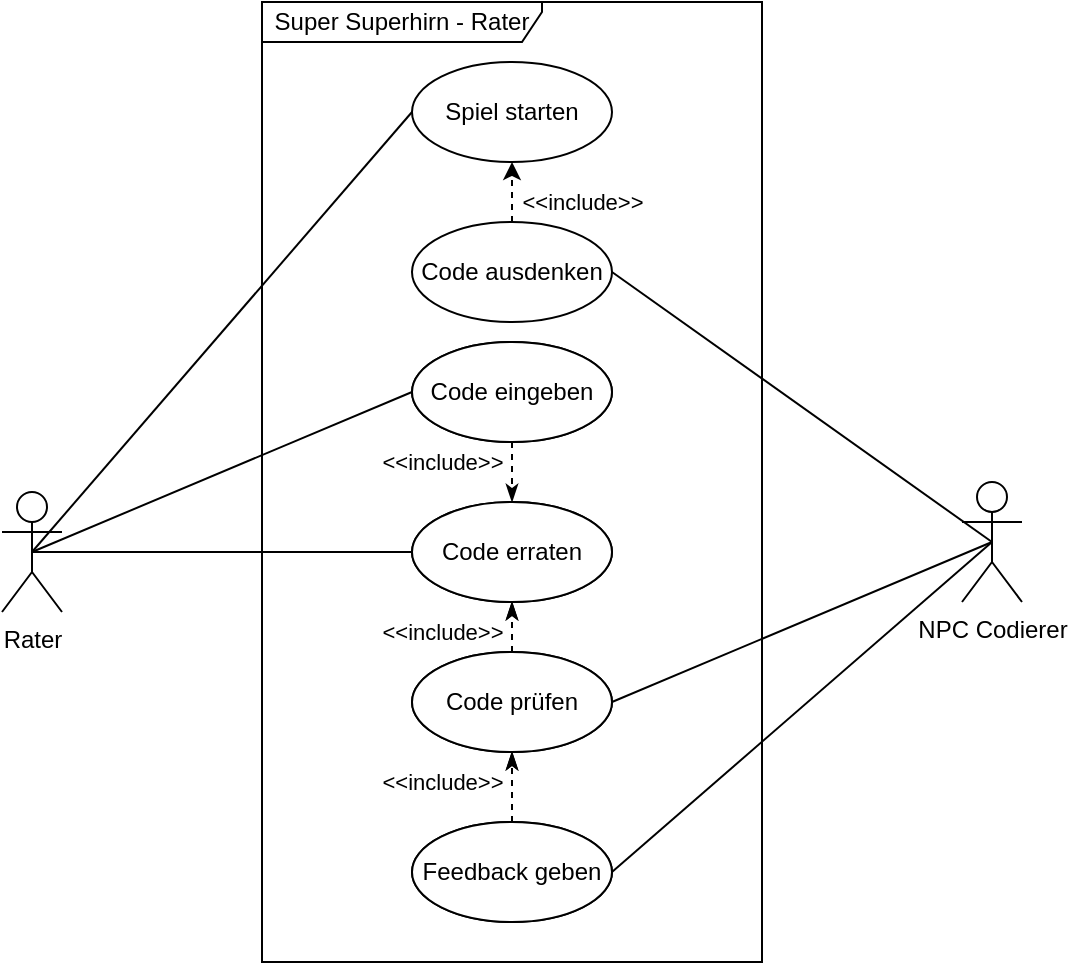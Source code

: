 <mxfile version="20.3.0" type="device" pages="2"><diagram id="kgpKYQtTHZ0yAKxKKP6v" name="Rater"><mxGraphModel dx="1292" dy="781" grid="1" gridSize="10" guides="1" tooltips="1" connect="1" arrows="1" fold="1" page="1" pageScale="1" pageWidth="850" pageHeight="1100" math="0" shadow="0"><root><mxCell id="0"/><mxCell id="1" parent="0"/><mxCell id="CjPopxfUnh-ZG2fiSYgI-4" value="Super Superhirn - Rater" style="shape=umlFrame;whiteSpace=wrap;html=1;width=140;height=20;" vertex="1" parent="1"><mxGeometry x="240" y="200" width="250" height="480" as="geometry"/></mxCell><mxCell id="CjPopxfUnh-ZG2fiSYgI-9" style="rounded=0;orthogonalLoop=1;jettySize=auto;html=1;exitX=0.5;exitY=0.5;exitDx=0;exitDy=0;exitPerimeter=0;entryX=0;entryY=0.5;entryDx=0;entryDy=0;endArrow=none;endFill=0;" edge="1" parent="1" source="CjPopxfUnh-ZG2fiSYgI-1" target="CjPopxfUnh-ZG2fiSYgI-3"><mxGeometry relative="1" as="geometry"/></mxCell><mxCell id="CjPopxfUnh-ZG2fiSYgI-12" style="edgeStyle=none;rounded=0;orthogonalLoop=1;jettySize=auto;html=1;exitX=0.5;exitY=0.5;exitDx=0;exitDy=0;exitPerimeter=0;entryX=0;entryY=0.5;entryDx=0;entryDy=0;endArrow=none;endFill=0;" edge="1" parent="1" source="CjPopxfUnh-ZG2fiSYgI-1" target="CjPopxfUnh-ZG2fiSYgI-2"><mxGeometry relative="1" as="geometry"/></mxCell><mxCell id="CjPopxfUnh-ZG2fiSYgI-18" style="edgeStyle=none;rounded=0;orthogonalLoop=1;jettySize=auto;html=1;exitX=0.5;exitY=0.5;exitDx=0;exitDy=0;exitPerimeter=0;entryX=0;entryY=0.5;entryDx=0;entryDy=0;endArrow=none;endFill=0;" edge="1" parent="1" source="CjPopxfUnh-ZG2fiSYgI-1" target="CjPopxfUnh-ZG2fiSYgI-5"><mxGeometry relative="1" as="geometry"/></mxCell><mxCell id="CjPopxfUnh-ZG2fiSYgI-1" value="Rater" style="shape=umlActor;verticalLabelPosition=bottom;verticalAlign=top;html=1;" vertex="1" parent="1"><mxGeometry x="110" y="445" width="30" height="60" as="geometry"/></mxCell><mxCell id="CjPopxfUnh-ZG2fiSYgI-2" value="Spiel starten" style="ellipse;whiteSpace=wrap;html=1;" vertex="1" parent="1"><mxGeometry x="315" y="230" width="100" height="50" as="geometry"/></mxCell><mxCell id="CjPopxfUnh-ZG2fiSYgI-3" value="Code eingeben" style="ellipse;whiteSpace=wrap;html=1;" vertex="1" parent="1"><mxGeometry x="315" y="370" width="100" height="50" as="geometry"/></mxCell><mxCell id="CjPopxfUnh-ZG2fiSYgI-13" value="&amp;lt;&amp;lt;include&amp;gt;&amp;gt;" style="edgeStyle=none;rounded=0;orthogonalLoop=1;jettySize=auto;html=1;exitX=0.5;exitY=1;exitDx=0;exitDy=0;endArrow=classicThin;endFill=1;dashed=1;entryX=0.5;entryY=0;entryDx=0;entryDy=0;" edge="1" parent="1" source="CjPopxfUnh-ZG2fiSYgI-3" target="CjPopxfUnh-ZG2fiSYgI-5"><mxGeometry x="-0.333" y="-35" relative="1" as="geometry"><mxPoint as="offset"/></mxGeometry></mxCell><mxCell id="CjPopxfUnh-ZG2fiSYgI-5" value="Code erraten" style="ellipse;whiteSpace=wrap;html=1;" vertex="1" parent="1"><mxGeometry x="315" y="450" width="100" height="50" as="geometry"/></mxCell><mxCell id="CjPopxfUnh-ZG2fiSYgI-8" style="rounded=0;orthogonalLoop=1;jettySize=auto;html=1;exitX=0.5;exitY=0.5;exitDx=0;exitDy=0;exitPerimeter=0;entryX=1;entryY=0.5;entryDx=0;entryDy=0;endArrow=none;endFill=0;" edge="1" parent="1" source="CjPopxfUnh-ZG2fiSYgI-6" target="CjPopxfUnh-ZG2fiSYgI-7"><mxGeometry relative="1" as="geometry"/></mxCell><mxCell id="CjPopxfUnh-ZG2fiSYgI-11" style="edgeStyle=none;rounded=0;orthogonalLoop=1;jettySize=auto;html=1;exitX=0.5;exitY=0.5;exitDx=0;exitDy=0;exitPerimeter=0;entryX=1;entryY=0.5;entryDx=0;entryDy=0;endArrow=none;endFill=0;" edge="1" parent="1" source="CjPopxfUnh-ZG2fiSYgI-6" target="CjPopxfUnh-ZG2fiSYgI-10"><mxGeometry relative="1" as="geometry"/></mxCell><mxCell id="CjPopxfUnh-ZG2fiSYgI-17" style="edgeStyle=none;rounded=0;orthogonalLoop=1;jettySize=auto;html=1;exitX=0.5;exitY=0.5;exitDx=0;exitDy=0;exitPerimeter=0;entryX=1;entryY=0.5;entryDx=0;entryDy=0;endArrow=none;endFill=0;" edge="1" parent="1" source="CjPopxfUnh-ZG2fiSYgI-6" target="CjPopxfUnh-ZG2fiSYgI-14"><mxGeometry relative="1" as="geometry"/></mxCell><mxCell id="CjPopxfUnh-ZG2fiSYgI-6" value="NPC Codierer" style="shape=umlActor;verticalLabelPosition=bottom;verticalAlign=top;html=1;" vertex="1" parent="1"><mxGeometry x="590" y="440" width="30" height="60" as="geometry"/></mxCell><mxCell id="CjPopxfUnh-ZG2fiSYgI-19" value="&amp;lt;&amp;lt;include&amp;gt;&amp;gt;" style="edgeStyle=none;rounded=0;orthogonalLoop=1;jettySize=auto;html=1;exitX=0.5;exitY=0;exitDx=0;exitDy=0;entryX=0.5;entryY=1;entryDx=0;entryDy=0;endArrow=classic;endFill=1;dashed=1;" edge="1" parent="1" source="CjPopxfUnh-ZG2fiSYgI-7" target="CjPopxfUnh-ZG2fiSYgI-2"><mxGeometry x="-0.333" y="-35" relative="1" as="geometry"><mxPoint as="offset"/></mxGeometry></mxCell><mxCell id="CjPopxfUnh-ZG2fiSYgI-7" value="Code ausdenken" style="ellipse;whiteSpace=wrap;html=1;" vertex="1" parent="1"><mxGeometry x="315" y="310" width="100" height="50" as="geometry"/></mxCell><mxCell id="CjPopxfUnh-ZG2fiSYgI-15" value="&amp;lt;&amp;lt;include&amp;gt;&amp;gt;" style="edgeStyle=none;rounded=0;orthogonalLoop=1;jettySize=auto;html=1;exitX=0.5;exitY=0;exitDx=0;exitDy=0;entryX=0.5;entryY=1;entryDx=0;entryDy=0;dashed=1;endArrow=classicThin;endFill=1;" edge="1" parent="1" source="CjPopxfUnh-ZG2fiSYgI-10" target="CjPopxfUnh-ZG2fiSYgI-5"><mxGeometry x="-0.143" y="35" relative="1" as="geometry"><mxPoint as="offset"/></mxGeometry></mxCell><mxCell id="CjPopxfUnh-ZG2fiSYgI-10" value="Code prüfen" style="ellipse;whiteSpace=wrap;html=1;" vertex="1" parent="1"><mxGeometry x="315" y="525" width="100" height="50" as="geometry"/></mxCell><mxCell id="CjPopxfUnh-ZG2fiSYgI-16" value="&amp;lt;&amp;lt;include&amp;gt;&amp;gt;" style="edgeStyle=none;rounded=0;orthogonalLoop=1;jettySize=auto;html=1;exitX=0.5;exitY=0;exitDx=0;exitDy=0;entryX=0.5;entryY=1;entryDx=0;entryDy=0;dashed=1;endArrow=classicThin;endFill=1;" edge="1" parent="1" source="CjPopxfUnh-ZG2fiSYgI-14" target="CjPopxfUnh-ZG2fiSYgI-10"><mxGeometry x="0.143" y="35" relative="1" as="geometry"><mxPoint as="offset"/></mxGeometry></mxCell><mxCell id="CjPopxfUnh-ZG2fiSYgI-14" value="Feedback geben" style="ellipse;whiteSpace=wrap;html=1;" vertex="1" parent="1"><mxGeometry x="315" y="610" width="100" height="50" as="geometry"/></mxCell><mxCell id="yS_I0l9w6wqJicY4UtGG-3" value="Code eingeben" style="ellipse;whiteSpace=wrap;html=1;" vertex="1" parent="1"><mxGeometry x="315" y="370" width="100" height="50" as="geometry"/></mxCell><mxCell id="yS_I0l9w6wqJicY4UtGG-4" value="Code erraten" style="ellipse;whiteSpace=wrap;html=1;" vertex="1" parent="1"><mxGeometry x="315" y="450" width="100" height="50" as="geometry"/></mxCell><mxCell id="yS_I0l9w6wqJicY4UtGG-5" value="Code prüfen" style="ellipse;whiteSpace=wrap;html=1;" vertex="1" parent="1"><mxGeometry x="315" y="525" width="100" height="50" as="geometry"/></mxCell><mxCell id="yS_I0l9w6wqJicY4UtGG-6" value="Feedback geben" style="ellipse;whiteSpace=wrap;html=1;" vertex="1" parent="1"><mxGeometry x="315" y="610" width="100" height="50" as="geometry"/></mxCell><mxCell id="yS_I0l9w6wqJicY4UtGG-7" value="&amp;lt;&amp;lt;include&amp;gt;&amp;gt;" style="edgeStyle=none;rounded=0;orthogonalLoop=1;jettySize=auto;html=1;exitX=0.5;exitY=0;exitDx=0;exitDy=0;entryX=0.5;entryY=1;entryDx=0;entryDy=0;dashed=1;endArrow=classicThin;endFill=1;" edge="1" source="yS_I0l9w6wqJicY4UtGG-6" target="yS_I0l9w6wqJicY4UtGG-5" parent="1"><mxGeometry x="0.143" y="35" relative="1" as="geometry"><mxPoint as="offset"/></mxGeometry></mxCell><mxCell id="yS_I0l9w6wqJicY4UtGG-8" value="&amp;lt;&amp;lt;include&amp;gt;&amp;gt;" style="edgeStyle=none;rounded=0;orthogonalLoop=1;jettySize=auto;html=1;exitX=0.5;exitY=0;exitDx=0;exitDy=0;entryX=0.5;entryY=1;entryDx=0;entryDy=0;dashed=1;endArrow=classicThin;endFill=1;" edge="1" source="yS_I0l9w6wqJicY4UtGG-5" target="yS_I0l9w6wqJicY4UtGG-4" parent="1"><mxGeometry x="-0.143" y="35" relative="1" as="geometry"><mxPoint as="offset"/></mxGeometry></mxCell></root></mxGraphModel></diagram><diagram id="-KD1hdDDq1tpVOzEc-n9" name="Codierer"><mxGraphModel dx="1069" dy="646" grid="1" gridSize="10" guides="1" tooltips="1" connect="1" arrows="1" fold="1" page="1" pageScale="1" pageWidth="1169" pageHeight="827" math="0" shadow="0"><root><mxCell id="0"/><mxCell id="1" parent="0"/><mxCell id="mkbgaBU6luVlYp3dSAoc-8" style="edgeStyle=none;rounded=0;orthogonalLoop=1;jettySize=auto;html=1;exitX=0.5;exitY=0.5;exitDx=0;exitDy=0;exitPerimeter=0;entryX=0;entryY=0.5;entryDx=0;entryDy=0;endArrow=none;endFill=0;" edge="1" parent="1" source="j9qn0ASzTAOSACnSh0zf-1" target="j9qn0ASzTAOSACnSh0zf-5"><mxGeometry relative="1" as="geometry"/></mxCell><mxCell id="mkbgaBU6luVlYp3dSAoc-9" style="edgeStyle=none;rounded=0;orthogonalLoop=1;jettySize=auto;html=1;exitX=0.5;exitY=0.5;exitDx=0;exitDy=0;exitPerimeter=0;entryX=0;entryY=0.5;entryDx=0;entryDy=0;endArrow=none;endFill=0;" edge="1" parent="1" source="j9qn0ASzTAOSACnSh0zf-1" target="j9qn0ASzTAOSACnSh0zf-3"><mxGeometry relative="1" as="geometry"/></mxCell><mxCell id="mkbgaBU6luVlYp3dSAoc-11" style="edgeStyle=none;rounded=0;orthogonalLoop=1;jettySize=auto;html=1;exitX=0.5;exitY=0.5;exitDx=0;exitDy=0;exitPerimeter=0;entryX=0;entryY=0.5;entryDx=0;entryDy=0;endArrow=none;endFill=0;" edge="1" parent="1" source="j9qn0ASzTAOSACnSh0zf-1" target="mkbgaBU6luVlYp3dSAoc-4"><mxGeometry relative="1" as="geometry"/></mxCell><mxCell id="mkbgaBU6luVlYp3dSAoc-12" style="edgeStyle=none;rounded=0;orthogonalLoop=1;jettySize=auto;html=1;exitX=0.5;exitY=0.5;exitDx=0;exitDy=0;exitPerimeter=0;entryX=0;entryY=0.5;entryDx=0;entryDy=0;endArrow=none;endFill=0;" edge="1" parent="1" source="j9qn0ASzTAOSACnSh0zf-1" target="mkbgaBU6luVlYp3dSAoc-5"><mxGeometry relative="1" as="geometry"/></mxCell><mxCell id="j9qn0ASzTAOSACnSh0zf-1" value="Codierer" style="shape=umlActor;verticalLabelPosition=bottom;verticalAlign=top;html=1;outlineConnect=0;" vertex="1" parent="1"><mxGeometry x="230" y="414" width="30" height="60" as="geometry"/></mxCell><mxCell id="j9qn0ASzTAOSACnSh0zf-2" value="Super Superhirn - Codierer" style="shape=umlFrame;whiteSpace=wrap;html=1;width=160;height=20;" vertex="1" parent="1"><mxGeometry x="350" y="200" width="300" height="440" as="geometry"/></mxCell><mxCell id="j9qn0ASzTAOSACnSh0zf-3" value="Spiel starten" style="ellipse;whiteSpace=wrap;html=1;" vertex="1" parent="1"><mxGeometry x="450" y="240" width="100" height="50" as="geometry"/></mxCell><mxCell id="j9qn0ASzTAOSACnSh0zf-4" value="&amp;lt;&amp;lt;include&amp;gt;&amp;gt;" style="edgeStyle=orthogonalEdgeStyle;rounded=0;orthogonalLoop=1;jettySize=auto;html=1;exitX=0.5;exitY=0;exitDx=0;exitDy=0;entryX=0.5;entryY=1;entryDx=0;entryDy=0;dashed=1;" edge="1" parent="1" source="j9qn0ASzTAOSACnSh0zf-5" target="j9qn0ASzTAOSACnSh0zf-3"><mxGeometry x="-0.333" y="40" relative="1" as="geometry"><mxPoint as="offset"/></mxGeometry></mxCell><mxCell id="j9qn0ASzTAOSACnSh0zf-5" value="Code vorgeben" style="ellipse;whiteSpace=wrap;html=1;" vertex="1" parent="1"><mxGeometry x="450" y="320" width="100" height="50" as="geometry"/></mxCell><mxCell id="mkbgaBU6luVlYp3dSAoc-10" style="edgeStyle=none;rounded=0;orthogonalLoop=1;jettySize=auto;html=1;exitX=0.5;exitY=0.5;exitDx=0;exitDy=0;exitPerimeter=0;entryX=1;entryY=0.5;entryDx=0;entryDy=0;endArrow=none;endFill=0;" edge="1" parent="1" source="j9qn0ASzTAOSACnSh0zf-6" target="mkbgaBU6luVlYp3dSAoc-3"><mxGeometry relative="1" as="geometry"/></mxCell><mxCell id="j9qn0ASzTAOSACnSh0zf-6" value="NPC Rater" style="shape=umlActor;verticalLabelPosition=bottom;verticalAlign=top;html=1;" vertex="1" parent="1"><mxGeometry x="700" y="395" width="30" height="60" as="geometry"/></mxCell><mxCell id="mkbgaBU6luVlYp3dSAoc-3" value="Code erraten" style="ellipse;whiteSpace=wrap;html=1;" vertex="1" parent="1"><mxGeometry x="450" y="400" width="100" height="50" as="geometry"/></mxCell><mxCell id="mkbgaBU6luVlYp3dSAoc-4" value="Code prüfen" style="ellipse;whiteSpace=wrap;html=1;" vertex="1" parent="1"><mxGeometry x="450" y="480" width="100" height="50" as="geometry"/></mxCell><mxCell id="mkbgaBU6luVlYp3dSAoc-5" value="Hinweise &quot;stecken&quot;" style="ellipse;whiteSpace=wrap;html=1;" vertex="1" parent="1"><mxGeometry x="450" y="560" width="100" height="50" as="geometry"/></mxCell><mxCell id="mkbgaBU6luVlYp3dSAoc-7" value="&amp;lt;&amp;lt;include&amp;gt;&amp;gt;" style="edgeStyle=none;rounded=0;orthogonalLoop=1;jettySize=auto;html=1;exitX=0.5;exitY=0;exitDx=0;exitDy=0;entryX=0.5;entryY=1;entryDx=0;entryDy=0;dashed=1;endArrow=classicThin;endFill=1;" edge="1" parent="1" source="mkbgaBU6luVlYp3dSAoc-4" target="mkbgaBU6luVlYp3dSAoc-3"><mxGeometry x="-0.143" y="35" relative="1" as="geometry"><mxPoint as="offset"/></mxGeometry></mxCell></root></mxGraphModel></diagram></mxfile>